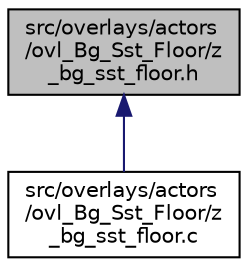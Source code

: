 digraph "src/overlays/actors/ovl_Bg_Sst_Floor/z_bg_sst_floor.h"
{
 // LATEX_PDF_SIZE
  edge [fontname="Helvetica",fontsize="10",labelfontname="Helvetica",labelfontsize="10"];
  node [fontname="Helvetica",fontsize="10",shape=record];
  Node1 [label="src/overlays/actors\l/ovl_Bg_Sst_Floor/z\l_bg_sst_floor.h",height=0.2,width=0.4,color="black", fillcolor="grey75", style="filled", fontcolor="black",tooltip=" "];
  Node1 -> Node2 [dir="back",color="midnightblue",fontsize="10",style="solid",fontname="Helvetica"];
  Node2 [label="src/overlays/actors\l/ovl_Bg_Sst_Floor/z\l_bg_sst_floor.c",height=0.2,width=0.4,color="black", fillcolor="white", style="filled",URL="$de/d79/z__bg__sst__floor_8c.html",tooltip=" "];
}
